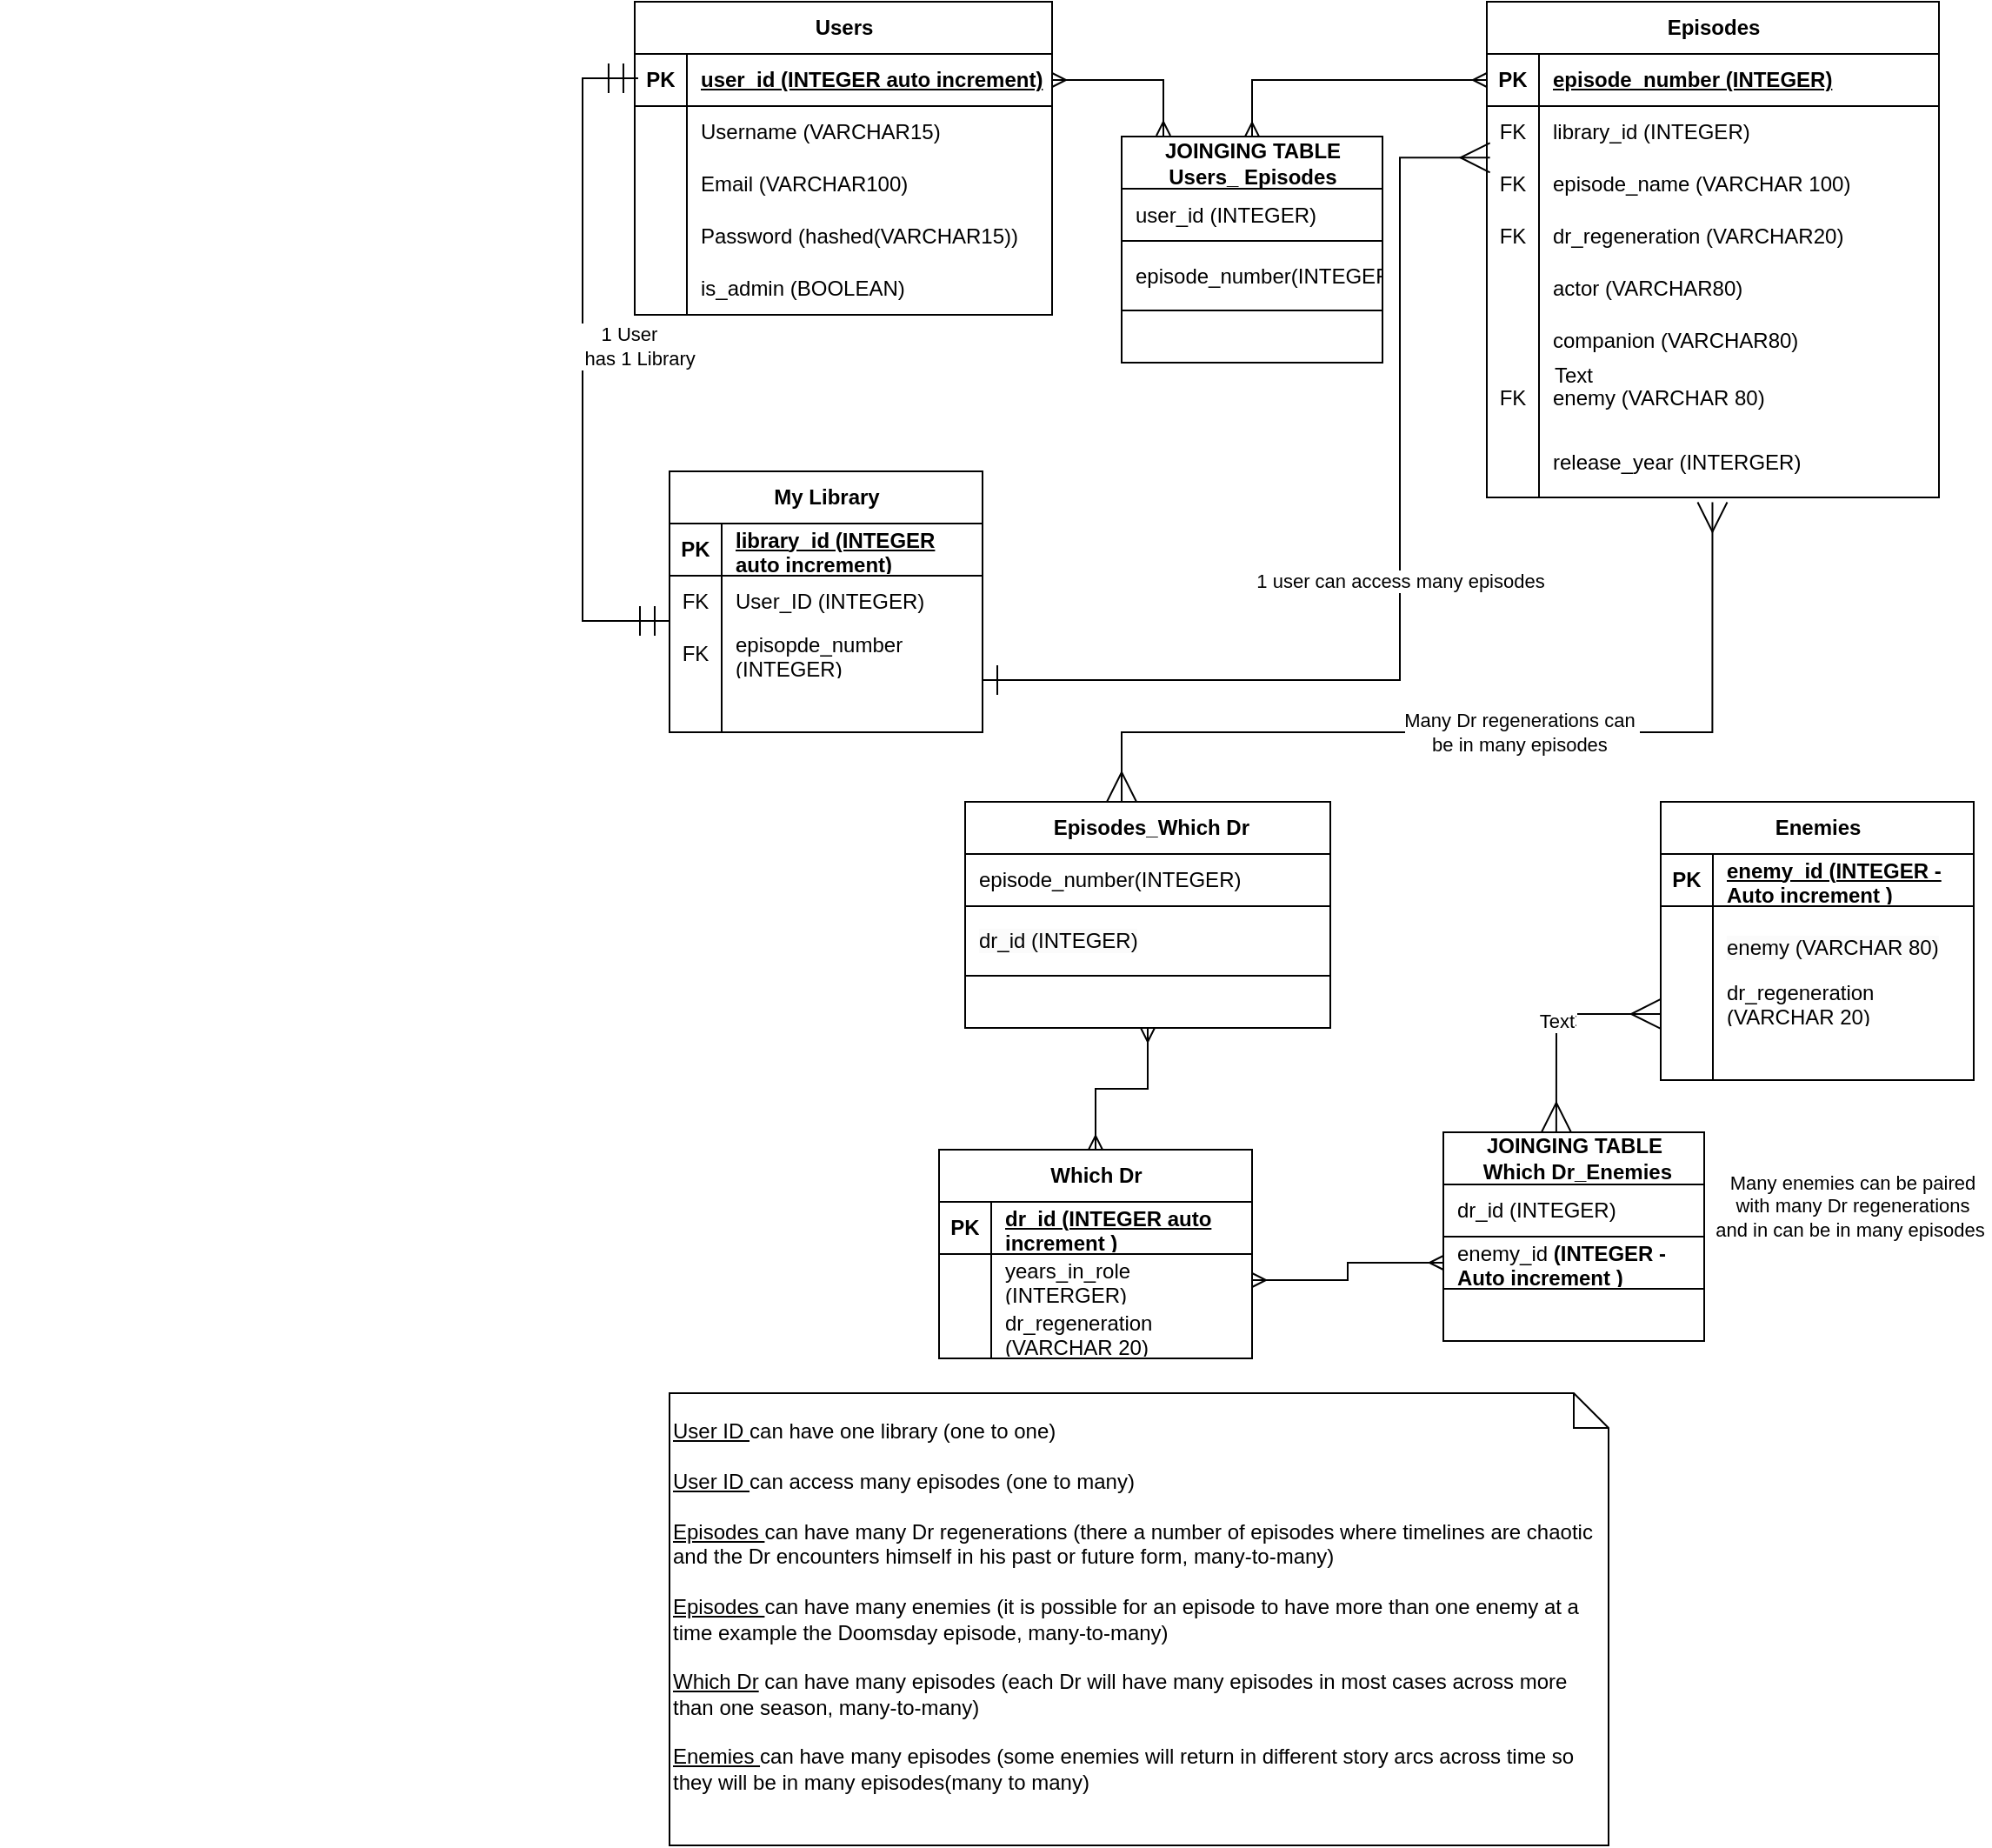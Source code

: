 <mxfile version="24.7.16">
  <diagram name="Page-1" id="2Ft3pbNPjyeZarjeYDUX">
    <mxGraphModel dx="2261" dy="772" grid="1" gridSize="10" guides="1" tooltips="1" connect="1" arrows="1" fold="1" page="1" pageScale="1" pageWidth="827" pageHeight="1169" math="0" shadow="0">
      <root>
        <mxCell id="0" />
        <mxCell id="1" parent="0" />
        <mxCell id="SQingRRyNcXVjVAwj0Ew-2" style="edgeStyle=orthogonalEdgeStyle;rounded=0;orthogonalLoop=1;jettySize=auto;html=1;exitX=0.5;exitY=0;exitDx=0;exitDy=0;entryX=0.5;entryY=1;entryDx=0;entryDy=0;endArrow=ERmany;endFill=0;startArrow=ERmany;startFill=0;" parent="1" source="shBCWKXP3TTBNlAnb4_h-41" target="BzxR3GWLYeNAOziMJRHE-131" edge="1">
          <mxGeometry relative="1" as="geometry" />
        </mxCell>
        <mxCell id="shBCWKXP3TTBNlAnb4_h-41" value="Which Dr" style="shape=table;startSize=30;container=1;collapsible=1;childLayout=tableLayout;fixedRows=1;rowLines=0;fontStyle=1;align=center;resizeLast=1;html=1;" parent="1" vertex="1">
          <mxGeometry x="219" y="740" width="180" height="120" as="geometry" />
        </mxCell>
        <mxCell id="shBCWKXP3TTBNlAnb4_h-42" value="" style="shape=tableRow;horizontal=0;startSize=0;swimlaneHead=0;swimlaneBody=0;fillColor=none;collapsible=0;dropTarget=0;points=[[0,0.5],[1,0.5]];portConstraint=eastwest;top=0;left=0;right=0;bottom=1;" parent="shBCWKXP3TTBNlAnb4_h-41" vertex="1">
          <mxGeometry y="30" width="180" height="30" as="geometry" />
        </mxCell>
        <mxCell id="shBCWKXP3TTBNlAnb4_h-43" value="PK" style="shape=partialRectangle;connectable=0;fillColor=none;top=0;left=0;bottom=0;right=0;fontStyle=1;overflow=hidden;whiteSpace=wrap;html=1;" parent="shBCWKXP3TTBNlAnb4_h-42" vertex="1">
          <mxGeometry width="30" height="30" as="geometry">
            <mxRectangle width="30" height="30" as="alternateBounds" />
          </mxGeometry>
        </mxCell>
        <mxCell id="shBCWKXP3TTBNlAnb4_h-44" value="dr_id (INTEGER auto increment )" style="shape=partialRectangle;connectable=0;fillColor=none;top=0;left=0;bottom=0;right=0;align=left;spacingLeft=6;fontStyle=5;overflow=hidden;whiteSpace=wrap;html=1;" parent="shBCWKXP3TTBNlAnb4_h-42" vertex="1">
          <mxGeometry x="30" width="150" height="30" as="geometry">
            <mxRectangle width="150" height="30" as="alternateBounds" />
          </mxGeometry>
        </mxCell>
        <mxCell id="shBCWKXP3TTBNlAnb4_h-48" value="" style="shape=tableRow;horizontal=0;startSize=0;swimlaneHead=0;swimlaneBody=0;fillColor=none;collapsible=0;dropTarget=0;points=[[0,0.5],[1,0.5]];portConstraint=eastwest;top=0;left=0;right=0;bottom=0;" parent="shBCWKXP3TTBNlAnb4_h-41" vertex="1">
          <mxGeometry y="60" width="180" height="30" as="geometry" />
        </mxCell>
        <mxCell id="shBCWKXP3TTBNlAnb4_h-49" value="" style="shape=partialRectangle;connectable=0;fillColor=none;top=0;left=0;bottom=0;right=0;editable=1;overflow=hidden;whiteSpace=wrap;html=1;" parent="shBCWKXP3TTBNlAnb4_h-48" vertex="1">
          <mxGeometry width="30" height="30" as="geometry">
            <mxRectangle width="30" height="30" as="alternateBounds" />
          </mxGeometry>
        </mxCell>
        <mxCell id="shBCWKXP3TTBNlAnb4_h-50" value="years_in_role (INTERGER)" style="shape=partialRectangle;connectable=0;fillColor=none;top=0;left=0;bottom=0;right=0;align=left;spacingLeft=6;overflow=hidden;whiteSpace=wrap;html=1;" parent="shBCWKXP3TTBNlAnb4_h-48" vertex="1">
          <mxGeometry x="30" width="150" height="30" as="geometry">
            <mxRectangle width="150" height="30" as="alternateBounds" />
          </mxGeometry>
        </mxCell>
        <mxCell id="shBCWKXP3TTBNlAnb4_h-51" value="" style="shape=tableRow;horizontal=0;startSize=0;swimlaneHead=0;swimlaneBody=0;fillColor=none;collapsible=0;dropTarget=0;points=[[0,0.5],[1,0.5]];portConstraint=eastwest;top=0;left=0;right=0;bottom=0;" parent="shBCWKXP3TTBNlAnb4_h-41" vertex="1">
          <mxGeometry y="90" width="180" height="30" as="geometry" />
        </mxCell>
        <mxCell id="shBCWKXP3TTBNlAnb4_h-52" value="" style="shape=partialRectangle;connectable=0;fillColor=none;top=0;left=0;bottom=0;right=0;editable=1;overflow=hidden;whiteSpace=wrap;html=1;" parent="shBCWKXP3TTBNlAnb4_h-51" vertex="1">
          <mxGeometry width="30" height="30" as="geometry">
            <mxRectangle width="30" height="30" as="alternateBounds" />
          </mxGeometry>
        </mxCell>
        <mxCell id="shBCWKXP3TTBNlAnb4_h-53" value="dr_regeneration (VARCHAR 20)" style="shape=partialRectangle;connectable=0;fillColor=none;top=0;left=0;bottom=0;right=0;align=left;spacingLeft=6;overflow=hidden;whiteSpace=wrap;html=1;" parent="shBCWKXP3TTBNlAnb4_h-51" vertex="1">
          <mxGeometry x="30" width="150" height="30" as="geometry">
            <mxRectangle width="150" height="30" as="alternateBounds" />
          </mxGeometry>
        </mxCell>
        <mxCell id="shBCWKXP3TTBNlAnb4_h-54" value="Episodes" style="shape=table;startSize=30;container=1;collapsible=1;childLayout=tableLayout;fixedRows=1;rowLines=0;fontStyle=1;align=center;resizeLast=1;html=1;" parent="1" vertex="1">
          <mxGeometry x="534" y="80" width="260" height="285" as="geometry" />
        </mxCell>
        <mxCell id="shBCWKXP3TTBNlAnb4_h-55" value="" style="shape=tableRow;horizontal=0;startSize=0;swimlaneHead=0;swimlaneBody=0;fillColor=none;collapsible=0;dropTarget=0;points=[[0,0.5],[1,0.5]];portConstraint=eastwest;top=0;left=0;right=0;bottom=1;" parent="shBCWKXP3TTBNlAnb4_h-54" vertex="1">
          <mxGeometry y="30" width="260" height="30" as="geometry" />
        </mxCell>
        <mxCell id="shBCWKXP3TTBNlAnb4_h-56" value="PK" style="shape=partialRectangle;connectable=0;fillColor=none;top=0;left=0;bottom=0;right=0;fontStyle=1;overflow=hidden;whiteSpace=wrap;html=1;" parent="shBCWKXP3TTBNlAnb4_h-55" vertex="1">
          <mxGeometry width="30" height="30" as="geometry">
            <mxRectangle width="30" height="30" as="alternateBounds" />
          </mxGeometry>
        </mxCell>
        <mxCell id="shBCWKXP3TTBNlAnb4_h-57" value="episode_number (INTEGER)" style="shape=partialRectangle;connectable=0;fillColor=none;top=0;left=0;bottom=0;right=0;align=left;spacingLeft=6;fontStyle=5;overflow=hidden;whiteSpace=wrap;html=1;" parent="shBCWKXP3TTBNlAnb4_h-55" vertex="1">
          <mxGeometry x="30" width="230" height="30" as="geometry">
            <mxRectangle width="230" height="30" as="alternateBounds" />
          </mxGeometry>
        </mxCell>
        <mxCell id="BzxR3GWLYeNAOziMJRHE-48" style="shape=tableRow;horizontal=0;startSize=0;swimlaneHead=0;swimlaneBody=0;fillColor=none;collapsible=0;dropTarget=0;points=[[0,0.5],[1,0.5]];portConstraint=eastwest;top=0;left=0;right=0;bottom=0;" parent="shBCWKXP3TTBNlAnb4_h-54" vertex="1">
          <mxGeometry y="60" width="260" height="30" as="geometry" />
        </mxCell>
        <mxCell id="BzxR3GWLYeNAOziMJRHE-49" value="FK" style="shape=partialRectangle;connectable=0;fillColor=none;top=0;left=0;bottom=0;right=0;editable=1;overflow=hidden;whiteSpace=wrap;html=1;" parent="BzxR3GWLYeNAOziMJRHE-48" vertex="1">
          <mxGeometry width="30" height="30" as="geometry">
            <mxRectangle width="30" height="30" as="alternateBounds" />
          </mxGeometry>
        </mxCell>
        <mxCell id="BzxR3GWLYeNAOziMJRHE-50" value="library_id (INTEGER)" style="shape=partialRectangle;connectable=0;fillColor=none;top=0;left=0;bottom=0;right=0;align=left;spacingLeft=6;overflow=hidden;whiteSpace=wrap;html=1;" parent="BzxR3GWLYeNAOziMJRHE-48" vertex="1">
          <mxGeometry x="30" width="230" height="30" as="geometry">
            <mxRectangle width="230" height="30" as="alternateBounds" />
          </mxGeometry>
        </mxCell>
        <mxCell id="ZXMcSRNgJO9IBydTqD6C-14" style="shape=tableRow;horizontal=0;startSize=0;swimlaneHead=0;swimlaneBody=0;fillColor=none;collapsible=0;dropTarget=0;points=[[0,0.5],[1,0.5]];portConstraint=eastwest;top=0;left=0;right=0;bottom=0;" parent="shBCWKXP3TTBNlAnb4_h-54" vertex="1">
          <mxGeometry y="90" width="260" height="30" as="geometry" />
        </mxCell>
        <mxCell id="ZXMcSRNgJO9IBydTqD6C-15" value="FK" style="shape=partialRectangle;connectable=0;fillColor=none;top=0;left=0;bottom=0;right=0;editable=1;overflow=hidden;whiteSpace=wrap;html=1;" parent="ZXMcSRNgJO9IBydTqD6C-14" vertex="1">
          <mxGeometry width="30" height="30" as="geometry">
            <mxRectangle width="30" height="30" as="alternateBounds" />
          </mxGeometry>
        </mxCell>
        <mxCell id="ZXMcSRNgJO9IBydTqD6C-16" value="episode_name (VARCHAR 100)" style="shape=partialRectangle;connectable=0;fillColor=none;top=0;left=0;bottom=0;right=0;align=left;spacingLeft=6;overflow=hidden;whiteSpace=wrap;html=1;" parent="ZXMcSRNgJO9IBydTqD6C-14" vertex="1">
          <mxGeometry x="30" width="230" height="30" as="geometry">
            <mxRectangle width="230" height="30" as="alternateBounds" />
          </mxGeometry>
        </mxCell>
        <mxCell id="shBCWKXP3TTBNlAnb4_h-58" value="" style="shape=tableRow;horizontal=0;startSize=0;swimlaneHead=0;swimlaneBody=0;fillColor=none;collapsible=0;dropTarget=0;points=[[0,0.5],[1,0.5]];portConstraint=eastwest;top=0;left=0;right=0;bottom=0;" parent="shBCWKXP3TTBNlAnb4_h-54" vertex="1">
          <mxGeometry y="120" width="260" height="30" as="geometry" />
        </mxCell>
        <mxCell id="shBCWKXP3TTBNlAnb4_h-59" value="FK" style="shape=partialRectangle;connectable=0;fillColor=none;top=0;left=0;bottom=0;right=0;editable=1;overflow=hidden;whiteSpace=wrap;html=1;" parent="shBCWKXP3TTBNlAnb4_h-58" vertex="1">
          <mxGeometry width="30" height="30" as="geometry">
            <mxRectangle width="30" height="30" as="alternateBounds" />
          </mxGeometry>
        </mxCell>
        <mxCell id="shBCWKXP3TTBNlAnb4_h-60" value="dr_regeneration (VARCHAR20)" style="shape=partialRectangle;connectable=0;fillColor=none;top=0;left=0;bottom=0;right=0;align=left;spacingLeft=6;overflow=hidden;whiteSpace=wrap;html=1;" parent="shBCWKXP3TTBNlAnb4_h-58" vertex="1">
          <mxGeometry x="30" width="230" height="30" as="geometry">
            <mxRectangle width="230" height="30" as="alternateBounds" />
          </mxGeometry>
        </mxCell>
        <mxCell id="shBCWKXP3TTBNlAnb4_h-61" value="" style="shape=tableRow;horizontal=0;startSize=0;swimlaneHead=0;swimlaneBody=0;fillColor=none;collapsible=0;dropTarget=0;points=[[0,0.5],[1,0.5]];portConstraint=eastwest;top=0;left=0;right=0;bottom=0;" parent="shBCWKXP3TTBNlAnb4_h-54" vertex="1">
          <mxGeometry y="150" width="260" height="30" as="geometry" />
        </mxCell>
        <mxCell id="shBCWKXP3TTBNlAnb4_h-62" value="" style="shape=partialRectangle;connectable=0;fillColor=none;top=0;left=0;bottom=0;right=0;editable=1;overflow=hidden;whiteSpace=wrap;html=1;" parent="shBCWKXP3TTBNlAnb4_h-61" vertex="1">
          <mxGeometry width="30" height="30" as="geometry">
            <mxRectangle width="30" height="30" as="alternateBounds" />
          </mxGeometry>
        </mxCell>
        <mxCell id="shBCWKXP3TTBNlAnb4_h-63" value="actor (VARCHAR80)" style="shape=partialRectangle;connectable=0;fillColor=none;top=0;left=0;bottom=0;right=0;align=left;spacingLeft=6;overflow=hidden;whiteSpace=wrap;html=1;" parent="shBCWKXP3TTBNlAnb4_h-61" vertex="1">
          <mxGeometry x="30" width="230" height="30" as="geometry">
            <mxRectangle width="230" height="30" as="alternateBounds" />
          </mxGeometry>
        </mxCell>
        <mxCell id="shBCWKXP3TTBNlAnb4_h-64" value="" style="shape=tableRow;horizontal=0;startSize=0;swimlaneHead=0;swimlaneBody=0;fillColor=none;collapsible=0;dropTarget=0;points=[[0,0.5],[1,0.5]];portConstraint=eastwest;top=0;left=0;right=0;bottom=0;" parent="shBCWKXP3TTBNlAnb4_h-54" vertex="1">
          <mxGeometry y="180" width="260" height="30" as="geometry" />
        </mxCell>
        <mxCell id="shBCWKXP3TTBNlAnb4_h-65" value="" style="shape=partialRectangle;connectable=0;fillColor=none;top=0;left=0;bottom=0;right=0;editable=1;overflow=hidden;whiteSpace=wrap;html=1;" parent="shBCWKXP3TTBNlAnb4_h-64" vertex="1">
          <mxGeometry width="30" height="30" as="geometry">
            <mxRectangle width="30" height="30" as="alternateBounds" />
          </mxGeometry>
        </mxCell>
        <mxCell id="shBCWKXP3TTBNlAnb4_h-66" value="companion (VARCHAR80)" style="shape=partialRectangle;connectable=0;fillColor=none;top=0;left=0;bottom=0;right=0;align=left;spacingLeft=6;overflow=hidden;whiteSpace=wrap;html=1;" parent="shBCWKXP3TTBNlAnb4_h-64" vertex="1">
          <mxGeometry x="30" width="230" height="30" as="geometry">
            <mxRectangle width="230" height="30" as="alternateBounds" />
          </mxGeometry>
        </mxCell>
        <mxCell id="shBCWKXP3TTBNlAnb4_h-109" style="shape=tableRow;horizontal=0;startSize=0;swimlaneHead=0;swimlaneBody=0;fillColor=none;collapsible=0;dropTarget=0;points=[[0,0.5],[1,0.5]];portConstraint=eastwest;top=0;left=0;right=0;bottom=0;" parent="shBCWKXP3TTBNlAnb4_h-54" vertex="1">
          <mxGeometry y="210" width="260" height="35" as="geometry" />
        </mxCell>
        <mxCell id="shBCWKXP3TTBNlAnb4_h-110" value="FK" style="shape=partialRectangle;connectable=0;fillColor=none;top=0;left=0;bottom=0;right=0;editable=1;overflow=hidden;whiteSpace=wrap;html=1;" parent="shBCWKXP3TTBNlAnb4_h-109" vertex="1">
          <mxGeometry width="30" height="35" as="geometry">
            <mxRectangle width="30" height="35" as="alternateBounds" />
          </mxGeometry>
        </mxCell>
        <mxCell id="shBCWKXP3TTBNlAnb4_h-111" value="enemy (VARCHAR 80)" style="shape=partialRectangle;connectable=0;fillColor=none;top=0;left=0;bottom=0;right=0;align=left;spacingLeft=6;overflow=hidden;whiteSpace=wrap;html=1;" parent="shBCWKXP3TTBNlAnb4_h-109" vertex="1">
          <mxGeometry x="30" width="230" height="35" as="geometry">
            <mxRectangle width="230" height="35" as="alternateBounds" />
          </mxGeometry>
        </mxCell>
        <mxCell id="ZXMcSRNgJO9IBydTqD6C-8" style="shape=tableRow;horizontal=0;startSize=0;swimlaneHead=0;swimlaneBody=0;fillColor=none;collapsible=0;dropTarget=0;points=[[0,0.5],[1,0.5]];portConstraint=eastwest;top=0;left=0;right=0;bottom=0;" parent="shBCWKXP3TTBNlAnb4_h-54" vertex="1">
          <mxGeometry y="245" width="260" height="40" as="geometry" />
        </mxCell>
        <mxCell id="ZXMcSRNgJO9IBydTqD6C-9" style="shape=partialRectangle;connectable=0;fillColor=none;top=0;left=0;bottom=0;right=0;editable=1;overflow=hidden;whiteSpace=wrap;html=1;" parent="ZXMcSRNgJO9IBydTqD6C-8" vertex="1">
          <mxGeometry width="30" height="40" as="geometry">
            <mxRectangle width="30" height="40" as="alternateBounds" />
          </mxGeometry>
        </mxCell>
        <mxCell id="ZXMcSRNgJO9IBydTqD6C-10" value="release_year (INTERGER)" style="shape=partialRectangle;connectable=0;fillColor=none;top=0;left=0;bottom=0;right=0;align=left;spacingLeft=6;overflow=hidden;whiteSpace=wrap;html=1;" parent="ZXMcSRNgJO9IBydTqD6C-8" vertex="1">
          <mxGeometry x="30" width="230" height="40" as="geometry">
            <mxRectangle width="230" height="40" as="alternateBounds" />
          </mxGeometry>
        </mxCell>
        <mxCell id="shBCWKXP3TTBNlAnb4_h-67" value="Users" style="shape=table;startSize=30;container=1;collapsible=1;childLayout=tableLayout;fixedRows=1;rowLines=0;fontStyle=1;align=center;resizeLast=1;html=1;" parent="1" vertex="1">
          <mxGeometry x="44" y="80" width="240" height="180" as="geometry" />
        </mxCell>
        <mxCell id="shBCWKXP3TTBNlAnb4_h-68" value="" style="shape=tableRow;horizontal=0;startSize=0;swimlaneHead=0;swimlaneBody=0;fillColor=none;collapsible=0;dropTarget=0;points=[[0,0.5],[1,0.5]];portConstraint=eastwest;top=0;left=0;right=0;bottom=1;" parent="shBCWKXP3TTBNlAnb4_h-67" vertex="1">
          <mxGeometry y="30" width="240" height="30" as="geometry" />
        </mxCell>
        <mxCell id="shBCWKXP3TTBNlAnb4_h-69" value="PK" style="shape=partialRectangle;connectable=0;fillColor=none;top=0;left=0;bottom=0;right=0;fontStyle=1;overflow=hidden;whiteSpace=wrap;html=1;" parent="shBCWKXP3TTBNlAnb4_h-68" vertex="1">
          <mxGeometry width="30" height="30" as="geometry">
            <mxRectangle width="30" height="30" as="alternateBounds" />
          </mxGeometry>
        </mxCell>
        <mxCell id="shBCWKXP3TTBNlAnb4_h-70" value="user_id (INTEGER auto increment)" style="shape=partialRectangle;connectable=0;fillColor=none;top=0;left=0;bottom=0;right=0;align=left;spacingLeft=6;fontStyle=5;overflow=hidden;whiteSpace=wrap;html=1;" parent="shBCWKXP3TTBNlAnb4_h-68" vertex="1">
          <mxGeometry x="30" width="210" height="30" as="geometry">
            <mxRectangle width="210" height="30" as="alternateBounds" />
          </mxGeometry>
        </mxCell>
        <mxCell id="shBCWKXP3TTBNlAnb4_h-71" value="" style="shape=tableRow;horizontal=0;startSize=0;swimlaneHead=0;swimlaneBody=0;fillColor=none;collapsible=0;dropTarget=0;points=[[0,0.5],[1,0.5]];portConstraint=eastwest;top=0;left=0;right=0;bottom=0;" parent="shBCWKXP3TTBNlAnb4_h-67" vertex="1">
          <mxGeometry y="60" width="240" height="30" as="geometry" />
        </mxCell>
        <mxCell id="shBCWKXP3TTBNlAnb4_h-72" value="" style="shape=partialRectangle;connectable=0;fillColor=none;top=0;left=0;bottom=0;right=0;editable=1;overflow=hidden;whiteSpace=wrap;html=1;" parent="shBCWKXP3TTBNlAnb4_h-71" vertex="1">
          <mxGeometry width="30" height="30" as="geometry">
            <mxRectangle width="30" height="30" as="alternateBounds" />
          </mxGeometry>
        </mxCell>
        <mxCell id="shBCWKXP3TTBNlAnb4_h-73" value="Username (VARCHAR15)" style="shape=partialRectangle;connectable=0;fillColor=none;top=0;left=0;bottom=0;right=0;align=left;spacingLeft=6;overflow=hidden;whiteSpace=wrap;html=1;" parent="shBCWKXP3TTBNlAnb4_h-71" vertex="1">
          <mxGeometry x="30" width="210" height="30" as="geometry">
            <mxRectangle width="210" height="30" as="alternateBounds" />
          </mxGeometry>
        </mxCell>
        <mxCell id="shBCWKXP3TTBNlAnb4_h-74" value="" style="shape=tableRow;horizontal=0;startSize=0;swimlaneHead=0;swimlaneBody=0;fillColor=none;collapsible=0;dropTarget=0;points=[[0,0.5],[1,0.5]];portConstraint=eastwest;top=0;left=0;right=0;bottom=0;" parent="shBCWKXP3TTBNlAnb4_h-67" vertex="1">
          <mxGeometry y="90" width="240" height="30" as="geometry" />
        </mxCell>
        <mxCell id="shBCWKXP3TTBNlAnb4_h-75" value="" style="shape=partialRectangle;connectable=0;fillColor=none;top=0;left=0;bottom=0;right=0;editable=1;overflow=hidden;whiteSpace=wrap;html=1;" parent="shBCWKXP3TTBNlAnb4_h-74" vertex="1">
          <mxGeometry width="30" height="30" as="geometry">
            <mxRectangle width="30" height="30" as="alternateBounds" />
          </mxGeometry>
        </mxCell>
        <mxCell id="shBCWKXP3TTBNlAnb4_h-76" value="Email (VARCHAR100)" style="shape=partialRectangle;connectable=0;fillColor=none;top=0;left=0;bottom=0;right=0;align=left;spacingLeft=6;overflow=hidden;whiteSpace=wrap;html=1;" parent="shBCWKXP3TTBNlAnb4_h-74" vertex="1">
          <mxGeometry x="30" width="210" height="30" as="geometry">
            <mxRectangle width="210" height="30" as="alternateBounds" />
          </mxGeometry>
        </mxCell>
        <mxCell id="shBCWKXP3TTBNlAnb4_h-77" value="" style="shape=tableRow;horizontal=0;startSize=0;swimlaneHead=0;swimlaneBody=0;fillColor=none;collapsible=0;dropTarget=0;points=[[0,0.5],[1,0.5]];portConstraint=eastwest;top=0;left=0;right=0;bottom=0;" parent="shBCWKXP3TTBNlAnb4_h-67" vertex="1">
          <mxGeometry y="120" width="240" height="30" as="geometry" />
        </mxCell>
        <mxCell id="shBCWKXP3TTBNlAnb4_h-78" value="" style="shape=partialRectangle;connectable=0;fillColor=none;top=0;left=0;bottom=0;right=0;editable=1;overflow=hidden;whiteSpace=wrap;html=1;" parent="shBCWKXP3TTBNlAnb4_h-77" vertex="1">
          <mxGeometry width="30" height="30" as="geometry">
            <mxRectangle width="30" height="30" as="alternateBounds" />
          </mxGeometry>
        </mxCell>
        <mxCell id="shBCWKXP3TTBNlAnb4_h-79" value="Password (hashed(VARCHAR15))" style="shape=partialRectangle;connectable=0;fillColor=none;top=0;left=0;bottom=0;right=0;align=left;spacingLeft=6;overflow=hidden;whiteSpace=wrap;html=1;" parent="shBCWKXP3TTBNlAnb4_h-77" vertex="1">
          <mxGeometry x="30" width="210" height="30" as="geometry">
            <mxRectangle width="210" height="30" as="alternateBounds" />
          </mxGeometry>
        </mxCell>
        <mxCell id="ZXMcSRNgJO9IBydTqD6C-1" style="shape=tableRow;horizontal=0;startSize=0;swimlaneHead=0;swimlaneBody=0;fillColor=none;collapsible=0;dropTarget=0;points=[[0,0.5],[1,0.5]];portConstraint=eastwest;top=0;left=0;right=0;bottom=0;" parent="shBCWKXP3TTBNlAnb4_h-67" vertex="1">
          <mxGeometry y="150" width="240" height="30" as="geometry" />
        </mxCell>
        <mxCell id="ZXMcSRNgJO9IBydTqD6C-2" style="shape=partialRectangle;connectable=0;fillColor=none;top=0;left=0;bottom=0;right=0;editable=1;overflow=hidden;whiteSpace=wrap;html=1;" parent="ZXMcSRNgJO9IBydTqD6C-1" vertex="1">
          <mxGeometry width="30" height="30" as="geometry">
            <mxRectangle width="30" height="30" as="alternateBounds" />
          </mxGeometry>
        </mxCell>
        <mxCell id="ZXMcSRNgJO9IBydTqD6C-3" value="is_admin (BOOLEAN)" style="shape=partialRectangle;connectable=0;fillColor=none;top=0;left=0;bottom=0;right=0;align=left;spacingLeft=6;overflow=hidden;whiteSpace=wrap;html=1;" parent="ZXMcSRNgJO9IBydTqD6C-1" vertex="1">
          <mxGeometry x="30" width="210" height="30" as="geometry">
            <mxRectangle width="210" height="30" as="alternateBounds" />
          </mxGeometry>
        </mxCell>
        <mxCell id="shBCWKXP3TTBNlAnb4_h-80" value="Enemies" style="shape=table;startSize=30;container=1;collapsible=1;childLayout=tableLayout;fixedRows=1;rowLines=0;fontStyle=1;align=center;resizeLast=1;html=1;" parent="1" vertex="1">
          <mxGeometry x="634" y="540" width="180" height="160" as="geometry" />
        </mxCell>
        <mxCell id="shBCWKXP3TTBNlAnb4_h-81" value="" style="shape=tableRow;horizontal=0;startSize=0;swimlaneHead=0;swimlaneBody=0;fillColor=none;collapsible=0;dropTarget=0;points=[[0,0.5],[1,0.5]];portConstraint=eastwest;top=0;left=0;right=0;bottom=1;" parent="shBCWKXP3TTBNlAnb4_h-80" vertex="1">
          <mxGeometry y="30" width="180" height="30" as="geometry" />
        </mxCell>
        <mxCell id="shBCWKXP3TTBNlAnb4_h-82" value="PK" style="shape=partialRectangle;connectable=0;fillColor=none;top=0;left=0;bottom=0;right=0;fontStyle=1;overflow=hidden;whiteSpace=wrap;html=1;" parent="shBCWKXP3TTBNlAnb4_h-81" vertex="1">
          <mxGeometry width="30" height="30" as="geometry">
            <mxRectangle width="30" height="30" as="alternateBounds" />
          </mxGeometry>
        </mxCell>
        <mxCell id="shBCWKXP3TTBNlAnb4_h-83" value="enemy_id (INTEGER - Auto increment )" style="shape=partialRectangle;connectable=0;fillColor=none;top=0;left=0;bottom=0;right=0;align=left;spacingLeft=6;fontStyle=5;overflow=hidden;whiteSpace=wrap;html=1;" parent="shBCWKXP3TTBNlAnb4_h-81" vertex="1">
          <mxGeometry x="30" width="150" height="30" as="geometry">
            <mxRectangle width="150" height="30" as="alternateBounds" />
          </mxGeometry>
        </mxCell>
        <mxCell id="TKnng7fBY1YaC1j-ow60-7" style="shape=tableRow;horizontal=0;startSize=0;swimlaneHead=0;swimlaneBody=0;fillColor=none;collapsible=0;dropTarget=0;points=[[0,0.5],[1,0.5]];portConstraint=eastwest;top=0;left=0;right=0;bottom=0;" parent="shBCWKXP3TTBNlAnb4_h-80" vertex="1">
          <mxGeometry y="60" width="180" height="40" as="geometry" />
        </mxCell>
        <mxCell id="TKnng7fBY1YaC1j-ow60-8" value="" style="shape=partialRectangle;connectable=0;fillColor=none;top=0;left=0;bottom=0;right=0;editable=1;overflow=hidden;whiteSpace=wrap;html=1;" parent="TKnng7fBY1YaC1j-ow60-7" vertex="1">
          <mxGeometry width="30" height="40" as="geometry">
            <mxRectangle width="30" height="40" as="alternateBounds" />
          </mxGeometry>
        </mxCell>
        <mxCell id="TKnng7fBY1YaC1j-ow60-9" value="&#xa;&lt;span style=&quot;color: rgb(0, 0, 0); font-family: Helvetica; font-size: 12px; font-style: normal; font-variant-ligatures: normal; font-variant-caps: normal; font-weight: 400; letter-spacing: normal; orphans: 2; text-align: left; text-indent: 0px; text-transform: none; widows: 2; word-spacing: 0px; -webkit-text-stroke-width: 0px; white-space: normal; background-color: rgb(251, 251, 251); text-decoration-thickness: initial; text-decoration-style: initial; text-decoration-color: initial; display: inline !important; float: none;&quot;&gt;enemy (VARCHAR 80)&lt;/span&gt;&#xa;&#xa;" style="shape=partialRectangle;connectable=0;fillColor=none;top=0;left=0;bottom=0;right=0;align=left;spacingLeft=6;overflow=hidden;whiteSpace=wrap;html=1;" parent="TKnng7fBY1YaC1j-ow60-7" vertex="1">
          <mxGeometry x="30" width="150" height="40" as="geometry">
            <mxRectangle width="150" height="40" as="alternateBounds" />
          </mxGeometry>
        </mxCell>
        <mxCell id="shBCWKXP3TTBNlAnb4_h-84" value="" style="shape=tableRow;horizontal=0;startSize=0;swimlaneHead=0;swimlaneBody=0;fillColor=none;collapsible=0;dropTarget=0;points=[[0,0.5],[1,0.5]];portConstraint=eastwest;top=0;left=0;right=0;bottom=0;" parent="shBCWKXP3TTBNlAnb4_h-80" vertex="1">
          <mxGeometry y="100" width="180" height="30" as="geometry" />
        </mxCell>
        <mxCell id="shBCWKXP3TTBNlAnb4_h-85" value="" style="shape=partialRectangle;connectable=0;fillColor=none;top=0;left=0;bottom=0;right=0;editable=1;overflow=hidden;whiteSpace=wrap;html=1;" parent="shBCWKXP3TTBNlAnb4_h-84" vertex="1">
          <mxGeometry width="30" height="30" as="geometry">
            <mxRectangle width="30" height="30" as="alternateBounds" />
          </mxGeometry>
        </mxCell>
        <mxCell id="shBCWKXP3TTBNlAnb4_h-86" value="dr_regeneration (VARCHAR 20)" style="shape=partialRectangle;connectable=0;fillColor=none;top=0;left=0;bottom=0;right=0;align=left;spacingLeft=6;overflow=hidden;whiteSpace=wrap;html=1;" parent="shBCWKXP3TTBNlAnb4_h-84" vertex="1">
          <mxGeometry x="30" width="150" height="30" as="geometry">
            <mxRectangle width="150" height="30" as="alternateBounds" />
          </mxGeometry>
        </mxCell>
        <mxCell id="shBCWKXP3TTBNlAnb4_h-90" value="" style="shape=tableRow;horizontal=0;startSize=0;swimlaneHead=0;swimlaneBody=0;fillColor=none;collapsible=0;dropTarget=0;points=[[0,0.5],[1,0.5]];portConstraint=eastwest;top=0;left=0;right=0;bottom=0;" parent="shBCWKXP3TTBNlAnb4_h-80" vertex="1">
          <mxGeometry y="130" width="180" height="30" as="geometry" />
        </mxCell>
        <mxCell id="shBCWKXP3TTBNlAnb4_h-91" value="" style="shape=partialRectangle;connectable=0;fillColor=none;top=0;left=0;bottom=0;right=0;editable=1;overflow=hidden;whiteSpace=wrap;html=1;" parent="shBCWKXP3TTBNlAnb4_h-90" vertex="1">
          <mxGeometry width="30" height="30" as="geometry">
            <mxRectangle width="30" height="30" as="alternateBounds" />
          </mxGeometry>
        </mxCell>
        <mxCell id="shBCWKXP3TTBNlAnb4_h-92" value="" style="shape=partialRectangle;connectable=0;fillColor=none;top=0;left=0;bottom=0;right=0;align=left;spacingLeft=6;overflow=hidden;whiteSpace=wrap;html=1;" parent="shBCWKXP3TTBNlAnb4_h-90" vertex="1">
          <mxGeometry x="30" width="150" height="30" as="geometry">
            <mxRectangle width="150" height="30" as="alternateBounds" />
          </mxGeometry>
        </mxCell>
        <mxCell id="shBCWKXP3TTBNlAnb4_h-118" value="" style="edgeStyle=orthogonalEdgeStyle;fontSize=12;html=1;endArrow=ERmany;rounded=0;exitX=0.444;exitY=0;exitDx=0;exitDy=0;exitPerimeter=0;endFill=0;startArrow=ERmany;startFill=0;endSize=15;startSize=15;entryX=0.499;entryY=1.068;entryDx=0;entryDy=0;entryPerimeter=0;" parent="1" target="ZXMcSRNgJO9IBydTqD6C-8" edge="1">
          <mxGeometry width="100" height="100" relative="1" as="geometry">
            <mxPoint x="324.02" y="540" as="sourcePoint" />
            <mxPoint x="604" y="390" as="targetPoint" />
            <Array as="points">
              <mxPoint x="324" y="500" />
              <mxPoint x="664" y="500" />
            </Array>
          </mxGeometry>
        </mxCell>
        <mxCell id="BzxR3GWLYeNAOziMJRHE-62" value="Many Dr regenerations can&amp;nbsp;&lt;div&gt;be in many episodes&amp;nbsp;&lt;/div&gt;" style="edgeLabel;html=1;align=center;verticalAlign=middle;resizable=0;points=[];" parent="shBCWKXP3TTBNlAnb4_h-118" vertex="1" connectable="0">
          <mxGeometry x="-0.591" y="-1" relative="1" as="geometry">
            <mxPoint x="165" y="-1" as="offset" />
          </mxGeometry>
        </mxCell>
        <mxCell id="shBCWKXP3TTBNlAnb4_h-123" value="" style="fontSize=12;html=1;endArrow=ERmany;startArrow=ERmany;rounded=0;exitX=0;exitY=0.733;exitDx=0;exitDy=0;entryX=0.433;entryY=0;entryDx=0;entryDy=0;exitPerimeter=0;endSize=15;startSize=15;entryPerimeter=0;" parent="1" source="shBCWKXP3TTBNlAnb4_h-84" target="BzxR3GWLYeNAOziMJRHE-112" edge="1">
          <mxGeometry width="100" height="100" relative="1" as="geometry">
            <mxPoint x="684" y="330" as="sourcePoint" />
            <mxPoint x="424" y="615" as="targetPoint" />
            <Array as="points">
              <mxPoint x="574" y="662" />
            </Array>
          </mxGeometry>
        </mxCell>
        <mxCell id="BzxR3GWLYeNAOziMJRHE-63" value="Text" style="edgeLabel;html=1;align=center;verticalAlign=middle;resizable=0;points=[];" parent="shBCWKXP3TTBNlAnb4_h-123" vertex="1" connectable="0">
          <mxGeometry x="-0.028" y="1" relative="1" as="geometry">
            <mxPoint as="offset" />
          </mxGeometry>
        </mxCell>
        <mxCell id="BzxR3GWLYeNAOziMJRHE-64" value="Text" style="edgeLabel;html=1;align=center;verticalAlign=middle;resizable=0;points=[];" parent="shBCWKXP3TTBNlAnb4_h-123" vertex="1" connectable="0">
          <mxGeometry x="-0.017" y="1" relative="1" as="geometry">
            <mxPoint as="offset" />
          </mxGeometry>
        </mxCell>
        <mxCell id="BzxR3GWLYeNAOziMJRHE-68" value="Text" style="edgeLabel;html=1;align=center;verticalAlign=middle;resizable=0;points=[];" parent="shBCWKXP3TTBNlAnb4_h-123" vertex="1" connectable="0">
          <mxGeometry x="-0.0" relative="1" as="geometry">
            <mxPoint as="offset" />
          </mxGeometry>
        </mxCell>
        <mxCell id="BzxR3GWLYeNAOziMJRHE-72" value="&lt;br&gt;&lt;span style=&quot;color: rgb(0, 0, 0); font-family: Helvetica; font-size: 11px; font-style: normal; font-variant-ligatures: normal; font-variant-caps: normal; font-weight: 400; letter-spacing: normal; orphans: 2; text-align: center; text-indent: 0px; text-transform: none; widows: 2; word-spacing: 0px; -webkit-text-stroke-width: 0px; white-space: nowrap; background-color: rgb(255, 255, 255); text-decoration-thickness: initial; text-decoration-style: initial; text-decoration-color: initial; display: inline !important; float: none;&quot;&gt;Many enemies can be paired&lt;/span&gt;&lt;div&gt;&lt;span style=&quot;color: rgb(0, 0, 0); font-family: Helvetica; font-size: 11px; font-style: normal; font-variant-ligatures: normal; font-variant-caps: normal; font-weight: 400; letter-spacing: normal; orphans: 2; text-align: center; text-indent: 0px; text-transform: none; widows: 2; word-spacing: 0px; -webkit-text-stroke-width: 0px; white-space: nowrap; background-color: rgb(255, 255, 255); text-decoration-thickness: initial; text-decoration-style: initial; text-decoration-color: initial; display: inline !important; float: none;&quot;&gt;&amp;nbsp;with many&amp;nbsp;&lt;/span&gt;Dr regenerations&amp;nbsp;&lt;/div&gt;&lt;div&gt;and in can be in many episodes&amp;nbsp;&lt;div&gt;&lt;br&gt;&lt;br&gt;&lt;/div&gt;&lt;/div&gt;" style="edgeLabel;html=1;align=center;verticalAlign=middle;resizable=0;points=[];" parent="shBCWKXP3TTBNlAnb4_h-123" vertex="1" connectable="0">
          <mxGeometry x="-0.026" y="1" relative="1" as="geometry">
            <mxPoint x="169" y="114" as="offset" />
          </mxGeometry>
        </mxCell>
        <mxCell id="ZXMcSRNgJO9IBydTqD6C-6" value="&lt;div&gt;&lt;u&gt;User ID&amp;nbsp;&lt;/u&gt;can have one library (one to one)&lt;/div&gt;&lt;div&gt;&lt;br&gt;&lt;/div&gt;&lt;div style=&quot;&quot;&gt;&lt;u style=&quot;background-color: initial;&quot;&gt;User ID&amp;nbsp;&lt;/u&gt;can access many episodes (one to many)&lt;/div&gt;&lt;div&gt;&lt;br&gt;&lt;/div&gt;&lt;div&gt;&lt;u&gt;Episodes&amp;nbsp;&lt;/u&gt;can have many Dr regenerations (there a number of episodes where timelines are chaotic and the Dr encounters himself in his past or future form, many-to-many)&lt;/div&gt;&lt;div&gt;&lt;div&gt;&lt;br&gt;&lt;/div&gt;&lt;div&gt;&lt;u&gt;Episodes &lt;/u&gt;can have many enemies&amp;nbsp;&lt;span style=&quot;background-color: initial;&quot;&gt;(it is possible for an episode to have more than one enemy at a time example the Doomsday episode, many-to-many)&amp;nbsp;&lt;/span&gt;&lt;br&gt;&lt;/div&gt;&lt;div&gt;&lt;br&gt;&lt;/div&gt;&lt;div&gt;&lt;u&gt;Which Dr&lt;/u&gt; can have many episodes (each Dr will have many episodes in most cases across more than one season, many-to-many)&lt;/div&gt;&lt;div&gt;&lt;br&gt;&lt;/div&gt;&lt;div&gt;&lt;div&gt;&lt;u&gt;Enemies&amp;nbsp;&lt;/u&gt;can have many episodes (some enemies will return in different story arcs across time so they will be in many episodes(many to many)&lt;/div&gt;&lt;/div&gt;&lt;div&gt;&lt;br&gt;&lt;/div&gt;&lt;/div&gt;" style="shape=note;size=20;whiteSpace=wrap;html=1;align=left;" parent="1" vertex="1">
          <mxGeometry x="64" y="880" width="540" height="260" as="geometry" />
        </mxCell>
        <mxCell id="BzxR3GWLYeNAOziMJRHE-1" value="" style="fontSize=12;html=1;endArrow=ERmandOne;rounded=0;startArrow=ERmandOne;startFill=0;endFill=0;entryX=-0.011;entryY=-0.1;entryDx=0;entryDy=0;entryPerimeter=0;exitX=0;exitY=0.5;exitDx=0;exitDy=0;endSize=15;startSize=15;" parent="1" edge="1">
          <mxGeometry width="100" height="100" relative="1" as="geometry">
            <mxPoint x="45.98" y="124" as="sourcePoint" />
            <mxPoint x="64.0" y="436" as="targetPoint" />
            <Array as="points">
              <mxPoint x="14" y="124" />
              <mxPoint x="14" y="280" />
              <mxPoint x="14" y="436" />
            </Array>
          </mxGeometry>
        </mxCell>
        <mxCell id="BzxR3GWLYeNAOziMJRHE-51" value="1 User&amp;nbsp;&lt;div&gt;&amp;nbsp; &amp;nbsp;has 1 Library&lt;/div&gt;" style="edgeLabel;html=1;align=center;verticalAlign=middle;resizable=0;points=[];" parent="BzxR3GWLYeNAOziMJRHE-1" vertex="1" connectable="0">
          <mxGeometry x="0.004" y="2" relative="1" as="geometry">
            <mxPoint x="26" y="-12" as="offset" />
          </mxGeometry>
        </mxCell>
        <mxCell id="shBCWKXP3TTBNlAnb4_h-93" value="My Library" style="shape=table;startSize=30;container=1;collapsible=1;childLayout=tableLayout;fixedRows=1;rowLines=0;fontStyle=1;align=center;resizeLast=1;html=1;" parent="1" vertex="1">
          <mxGeometry x="64" y="350" width="180" height="150" as="geometry" />
        </mxCell>
        <mxCell id="shBCWKXP3TTBNlAnb4_h-94" value="" style="shape=tableRow;horizontal=0;startSize=0;swimlaneHead=0;swimlaneBody=0;fillColor=none;collapsible=0;dropTarget=0;points=[[0,0.5],[1,0.5]];portConstraint=eastwest;top=0;left=0;right=0;bottom=1;" parent="shBCWKXP3TTBNlAnb4_h-93" vertex="1">
          <mxGeometry y="30" width="180" height="30" as="geometry" />
        </mxCell>
        <mxCell id="shBCWKXP3TTBNlAnb4_h-95" value="PK" style="shape=partialRectangle;connectable=0;fillColor=none;top=0;left=0;bottom=0;right=0;fontStyle=1;overflow=hidden;whiteSpace=wrap;html=1;" parent="shBCWKXP3TTBNlAnb4_h-94" vertex="1">
          <mxGeometry width="30" height="30" as="geometry">
            <mxRectangle width="30" height="30" as="alternateBounds" />
          </mxGeometry>
        </mxCell>
        <mxCell id="shBCWKXP3TTBNlAnb4_h-96" value="library_id (INTEGER auto increment)" style="shape=partialRectangle;connectable=0;fillColor=none;top=0;left=0;bottom=0;right=0;align=left;spacingLeft=6;fontStyle=5;overflow=hidden;whiteSpace=wrap;html=1;" parent="shBCWKXP3TTBNlAnb4_h-94" vertex="1">
          <mxGeometry x="30" width="150" height="30" as="geometry">
            <mxRectangle width="150" height="30" as="alternateBounds" />
          </mxGeometry>
        </mxCell>
        <mxCell id="shBCWKXP3TTBNlAnb4_h-97" value="" style="shape=tableRow;horizontal=0;startSize=0;swimlaneHead=0;swimlaneBody=0;fillColor=none;collapsible=0;dropTarget=0;points=[[0,0.5],[1,0.5]];portConstraint=eastwest;top=0;left=0;right=0;bottom=0;" parent="shBCWKXP3TTBNlAnb4_h-93" vertex="1">
          <mxGeometry y="60" width="180" height="30" as="geometry" />
        </mxCell>
        <mxCell id="shBCWKXP3TTBNlAnb4_h-98" value="FK" style="shape=partialRectangle;connectable=0;fillColor=none;top=0;left=0;bottom=0;right=0;editable=1;overflow=hidden;whiteSpace=wrap;html=1;" parent="shBCWKXP3TTBNlAnb4_h-97" vertex="1">
          <mxGeometry width="30" height="30" as="geometry">
            <mxRectangle width="30" height="30" as="alternateBounds" />
          </mxGeometry>
        </mxCell>
        <mxCell id="shBCWKXP3TTBNlAnb4_h-99" value="User_ID (INTEGER)" style="shape=partialRectangle;connectable=0;fillColor=none;top=0;left=0;bottom=0;right=0;align=left;spacingLeft=6;overflow=hidden;whiteSpace=wrap;html=1;" parent="shBCWKXP3TTBNlAnb4_h-97" vertex="1">
          <mxGeometry x="30" width="150" height="30" as="geometry">
            <mxRectangle width="150" height="30" as="alternateBounds" />
          </mxGeometry>
        </mxCell>
        <mxCell id="shBCWKXP3TTBNlAnb4_h-100" value="" style="shape=tableRow;horizontal=0;startSize=0;swimlaneHead=0;swimlaneBody=0;fillColor=none;collapsible=0;dropTarget=0;points=[[0,0.5],[1,0.5]];portConstraint=eastwest;top=0;left=0;right=0;bottom=0;" parent="shBCWKXP3TTBNlAnb4_h-93" vertex="1">
          <mxGeometry y="90" width="180" height="30" as="geometry" />
        </mxCell>
        <mxCell id="shBCWKXP3TTBNlAnb4_h-101" value="FK" style="shape=partialRectangle;connectable=0;fillColor=none;top=0;left=0;bottom=0;right=0;editable=1;overflow=hidden;whiteSpace=wrap;html=1;" parent="shBCWKXP3TTBNlAnb4_h-100" vertex="1">
          <mxGeometry width="30" height="30" as="geometry">
            <mxRectangle width="30" height="30" as="alternateBounds" />
          </mxGeometry>
        </mxCell>
        <mxCell id="shBCWKXP3TTBNlAnb4_h-102" value="episopde_number (INTEGER)" style="shape=partialRectangle;connectable=0;fillColor=none;top=0;left=0;bottom=0;right=0;align=left;spacingLeft=6;overflow=hidden;whiteSpace=wrap;html=1;" parent="shBCWKXP3TTBNlAnb4_h-100" vertex="1">
          <mxGeometry x="30" width="150" height="30" as="geometry">
            <mxRectangle width="150" height="30" as="alternateBounds" />
          </mxGeometry>
        </mxCell>
        <mxCell id="shBCWKXP3TTBNlAnb4_h-103" value="" style="shape=tableRow;horizontal=0;startSize=0;swimlaneHead=0;swimlaneBody=0;fillColor=none;collapsible=0;dropTarget=0;points=[[0,0.5],[1,0.5]];portConstraint=eastwest;top=0;left=0;right=0;bottom=0;" parent="shBCWKXP3TTBNlAnb4_h-93" vertex="1">
          <mxGeometry y="120" width="180" height="30" as="geometry" />
        </mxCell>
        <mxCell id="shBCWKXP3TTBNlAnb4_h-104" value="" style="shape=partialRectangle;connectable=0;fillColor=none;top=0;left=0;bottom=0;right=0;editable=1;overflow=hidden;whiteSpace=wrap;html=1;" parent="shBCWKXP3TTBNlAnb4_h-103" vertex="1">
          <mxGeometry width="30" height="30" as="geometry">
            <mxRectangle width="30" height="30" as="alternateBounds" />
          </mxGeometry>
        </mxCell>
        <mxCell id="shBCWKXP3TTBNlAnb4_h-105" value="" style="shape=partialRectangle;connectable=0;fillColor=none;top=0;left=0;bottom=0;right=0;align=left;spacingLeft=6;overflow=hidden;whiteSpace=wrap;html=1;" parent="shBCWKXP3TTBNlAnb4_h-103" vertex="1">
          <mxGeometry x="30" width="150" height="30" as="geometry">
            <mxRectangle width="150" height="30" as="alternateBounds" />
          </mxGeometry>
        </mxCell>
        <mxCell id="BzxR3GWLYeNAOziMJRHE-46" value="Text" style="text;html=1;align=center;verticalAlign=middle;whiteSpace=wrap;rounded=0;" parent="1" vertex="1">
          <mxGeometry x="554" y="280" width="60" height="30" as="geometry" />
        </mxCell>
        <mxCell id="BzxR3GWLYeNAOziMJRHE-56" style="edgeStyle=orthogonalEdgeStyle;rounded=0;orthogonalLoop=1;jettySize=auto;html=1;startArrow=ERone;startFill=0;endArrow=ERmany;endFill=0;startSize=15;endSize=15;entryX=0.007;entryY=-0.012;entryDx=0;entryDy=0;entryPerimeter=0;" parent="1" target="ZXMcSRNgJO9IBydTqD6C-14" edge="1">
          <mxGeometry relative="1" as="geometry">
            <mxPoint x="524" y="170" as="targetPoint" />
            <mxPoint x="244" y="470" as="sourcePoint" />
            <Array as="points">
              <mxPoint x="484" y="470" />
              <mxPoint x="484" y="170" />
            </Array>
          </mxGeometry>
        </mxCell>
        <mxCell id="BzxR3GWLYeNAOziMJRHE-57" value="1 user can access many episodes" style="edgeLabel;html=1;align=center;verticalAlign=middle;resizable=0;points=[];" parent="BzxR3GWLYeNAOziMJRHE-56" vertex="1" connectable="0">
          <mxGeometry x="0.004" relative="1" as="geometry">
            <mxPoint as="offset" />
          </mxGeometry>
        </mxCell>
        <mxCell id="BzxR3GWLYeNAOziMJRHE-112" value="JOINGING TABLE&lt;div&gt;&amp;nbsp;Which Dr_Enemies&lt;/div&gt;" style="shape=table;startSize=30;container=1;collapsible=1;childLayout=tableLayout;fixedRows=1;rowLines=0;fontStyle=1;align=center;resizeLast=1;html=1;" parent="1" vertex="1">
          <mxGeometry x="509" y="730" width="150" height="120" as="geometry" />
        </mxCell>
        <mxCell id="BzxR3GWLYeNAOziMJRHE-113" value="" style="shape=tableRow;horizontal=0;startSize=0;swimlaneHead=0;swimlaneBody=0;fillColor=none;collapsible=0;dropTarget=0;points=[[0,0.5],[1,0.5]];portConstraint=eastwest;top=0;left=0;right=0;bottom=1;fontStyle=0" parent="BzxR3GWLYeNAOziMJRHE-112" vertex="1">
          <mxGeometry y="30" width="150" height="30" as="geometry" />
        </mxCell>
        <mxCell id="BzxR3GWLYeNAOziMJRHE-115" value="dr_id (INTEGER)" style="shape=partialRectangle;connectable=0;fillColor=none;top=0;left=0;bottom=0;right=0;align=left;spacingLeft=6;fontStyle=0;overflow=hidden;whiteSpace=wrap;html=1;" parent="BzxR3GWLYeNAOziMJRHE-113" vertex="1">
          <mxGeometry width="150" height="30" as="geometry">
            <mxRectangle width="150" height="30" as="alternateBounds" />
          </mxGeometry>
        </mxCell>
        <mxCell id="SQingRRyNcXVjVAwj0Ew-3" style="shape=tableRow;horizontal=0;startSize=0;swimlaneHead=0;swimlaneBody=0;fillColor=none;collapsible=0;dropTarget=0;points=[[0,0.5],[1,0.5]];portConstraint=eastwest;top=0;left=0;right=0;bottom=1;fontStyle=0" parent="BzxR3GWLYeNAOziMJRHE-112" vertex="1">
          <mxGeometry y="60" width="150" height="30" as="geometry" />
        </mxCell>
        <mxCell id="SQingRRyNcXVjVAwj0Ew-4" value="enemy_id&amp;nbsp;&lt;span style=&quot;font-weight: 700;&quot;&gt;(INTEGER - Auto increment )&lt;/span&gt;" style="shape=partialRectangle;connectable=0;fillColor=none;top=0;left=0;bottom=0;right=0;align=left;spacingLeft=6;fontStyle=0;overflow=hidden;whiteSpace=wrap;html=1;" parent="SQingRRyNcXVjVAwj0Ew-3" vertex="1">
          <mxGeometry width="150" height="30" as="geometry">
            <mxRectangle width="150" height="30" as="alternateBounds" />
          </mxGeometry>
        </mxCell>
        <mxCell id="BzxR3GWLYeNAOziMJRHE-125" value="" style="shape=tableRow;horizontal=0;startSize=0;swimlaneHead=0;swimlaneBody=0;fillColor=none;collapsible=0;dropTarget=0;points=[[0,0.5],[1,0.5]];portConstraint=eastwest;top=0;left=0;right=0;bottom=0;" parent="1" vertex="1">
          <mxGeometry x="-320" y="800" width="180" height="30" as="geometry" />
        </mxCell>
        <mxCell id="SQingRRyNcXVjVAwj0Ew-7" style="edgeStyle=orthogonalEdgeStyle;rounded=0;orthogonalLoop=1;jettySize=auto;html=1;exitX=0.5;exitY=0;exitDx=0;exitDy=0;entryX=0;entryY=0.5;entryDx=0;entryDy=0;startArrow=ERmany;startFill=0;endArrow=ERmany;endFill=0;" parent="1" source="BzxR3GWLYeNAOziMJRHE-139" target="shBCWKXP3TTBNlAnb4_h-55" edge="1">
          <mxGeometry relative="1" as="geometry" />
        </mxCell>
        <mxCell id="BzxR3GWLYeNAOziMJRHE-139" value="JOINGING TABLE&lt;div&gt;Users_ Episodes&lt;/div&gt;" style="shape=table;startSize=30;container=1;collapsible=1;childLayout=tableLayout;fixedRows=1;rowLines=0;fontStyle=1;align=center;resizeLast=1;html=1;" parent="1" vertex="1">
          <mxGeometry x="324" y="157.5" width="150" height="130" as="geometry" />
        </mxCell>
        <mxCell id="BzxR3GWLYeNAOziMJRHE-140" value="" style="shape=tableRow;horizontal=0;startSize=0;swimlaneHead=0;swimlaneBody=0;fillColor=none;collapsible=0;dropTarget=0;points=[[0,0.5],[1,0.5]];portConstraint=eastwest;top=0;left=0;right=0;bottom=1;fontStyle=0" parent="BzxR3GWLYeNAOziMJRHE-139" vertex="1">
          <mxGeometry y="30" width="150" height="30" as="geometry" />
        </mxCell>
        <mxCell id="BzxR3GWLYeNAOziMJRHE-141" value="user_id (INTEGER)" style="shape=partialRectangle;connectable=0;fillColor=none;top=0;left=0;bottom=0;right=0;align=left;spacingLeft=6;fontStyle=0;overflow=hidden;whiteSpace=wrap;html=1;" parent="BzxR3GWLYeNAOziMJRHE-140" vertex="1">
          <mxGeometry width="150" height="30" as="geometry">
            <mxRectangle width="150" height="30" as="alternateBounds" />
          </mxGeometry>
        </mxCell>
        <mxCell id="BzxR3GWLYeNAOziMJRHE-142" style="shape=tableRow;horizontal=0;startSize=0;swimlaneHead=0;swimlaneBody=0;fillColor=none;collapsible=0;dropTarget=0;points=[[0,0.5],[1,0.5]];portConstraint=eastwest;top=0;left=0;right=0;bottom=1;fontStyle=0" parent="BzxR3GWLYeNAOziMJRHE-139" vertex="1">
          <mxGeometry y="60" width="150" height="40" as="geometry" />
        </mxCell>
        <mxCell id="BzxR3GWLYeNAOziMJRHE-143" value="episode_number(INTEGER)" style="shape=partialRectangle;connectable=0;fillColor=none;top=0;left=0;bottom=0;right=0;align=left;spacingLeft=6;fontStyle=0;overflow=hidden;whiteSpace=wrap;html=1;" parent="BzxR3GWLYeNAOziMJRHE-142" vertex="1">
          <mxGeometry width="150" height="40" as="geometry">
            <mxRectangle width="150" height="40" as="alternateBounds" />
          </mxGeometry>
        </mxCell>
        <mxCell id="BzxR3GWLYeNAOziMJRHE-131" value="&lt;div&gt;&amp;nbsp;Episodes_Which Dr&lt;/div&gt;" style="shape=table;startSize=30;container=1;collapsible=1;childLayout=tableLayout;fixedRows=1;rowLines=0;fontStyle=1;align=center;resizeLast=1;html=1;" parent="1" vertex="1">
          <mxGeometry x="234" y="540" width="210" height="130" as="geometry" />
        </mxCell>
        <mxCell id="BzxR3GWLYeNAOziMJRHE-132" value="" style="shape=tableRow;horizontal=0;startSize=0;swimlaneHead=0;swimlaneBody=0;fillColor=none;collapsible=0;dropTarget=0;points=[[0,0.5],[1,0.5]];portConstraint=eastwest;top=0;left=0;right=0;bottom=1;fontStyle=0" parent="BzxR3GWLYeNAOziMJRHE-131" vertex="1">
          <mxGeometry y="30" width="210" height="30" as="geometry" />
        </mxCell>
        <mxCell id="BzxR3GWLYeNAOziMJRHE-133" value="episode_number(INTEGER)" style="shape=partialRectangle;connectable=0;fillColor=none;top=0;left=0;bottom=0;right=0;align=left;spacingLeft=6;fontStyle=0;overflow=hidden;whiteSpace=wrap;html=1;" parent="BzxR3GWLYeNAOziMJRHE-132" vertex="1">
          <mxGeometry width="210" height="30" as="geometry">
            <mxRectangle width="210" height="30" as="alternateBounds" />
          </mxGeometry>
        </mxCell>
        <mxCell id="BzxR3GWLYeNAOziMJRHE-134" style="shape=tableRow;horizontal=0;startSize=0;swimlaneHead=0;swimlaneBody=0;fillColor=none;collapsible=0;dropTarget=0;points=[[0,0.5],[1,0.5]];portConstraint=eastwest;top=0;left=0;right=0;bottom=1;fontStyle=0" parent="BzxR3GWLYeNAOziMJRHE-131" vertex="1">
          <mxGeometry y="60" width="210" height="40" as="geometry" />
        </mxCell>
        <mxCell id="BzxR3GWLYeNAOziMJRHE-135" value="&lt;span style=&quot;color: rgb(0, 0, 0); font-family: Helvetica; font-size: 12px; font-style: normal; font-variant-ligatures: normal; font-variant-caps: normal; font-weight: 400; letter-spacing: normal; orphans: 2; text-align: left; text-indent: 0px; text-transform: none; widows: 2; word-spacing: 0px; -webkit-text-stroke-width: 0px; white-space: normal; background-color: rgb(251, 251, 251); text-decoration-thickness: initial; text-decoration-style: initial; text-decoration-color: initial; display: inline !important; float: none;&quot;&gt;dr_id (INTEGER)&lt;/span&gt;" style="shape=partialRectangle;connectable=0;fillColor=none;top=0;left=0;bottom=0;right=0;align=left;spacingLeft=6;fontStyle=0;overflow=hidden;whiteSpace=wrap;html=1;" parent="BzxR3GWLYeNAOziMJRHE-134" vertex="1">
          <mxGeometry width="210" height="40" as="geometry">
            <mxRectangle width="210" height="40" as="alternateBounds" />
          </mxGeometry>
        </mxCell>
        <mxCell id="SQingRRyNcXVjVAwj0Ew-5" style="edgeStyle=orthogonalEdgeStyle;rounded=0;orthogonalLoop=1;jettySize=auto;html=1;exitX=1;exitY=0.5;exitDx=0;exitDy=0;startArrow=ERmany;startFill=0;endArrow=ERmany;endFill=0;" parent="1" source="shBCWKXP3TTBNlAnb4_h-48" target="SQingRRyNcXVjVAwj0Ew-3" edge="1">
          <mxGeometry relative="1" as="geometry" />
        </mxCell>
        <mxCell id="SQingRRyNcXVjVAwj0Ew-6" style="edgeStyle=orthogonalEdgeStyle;rounded=0;orthogonalLoop=1;jettySize=auto;html=1;exitX=1;exitY=0.5;exitDx=0;exitDy=0;entryX=0.16;entryY=-0.004;entryDx=0;entryDy=0;entryPerimeter=0;startArrow=ERmany;startFill=0;endArrow=ERmany;endFill=0;" parent="1" source="shBCWKXP3TTBNlAnb4_h-68" target="BzxR3GWLYeNAOziMJRHE-139" edge="1">
          <mxGeometry relative="1" as="geometry" />
        </mxCell>
      </root>
    </mxGraphModel>
  </diagram>
</mxfile>
